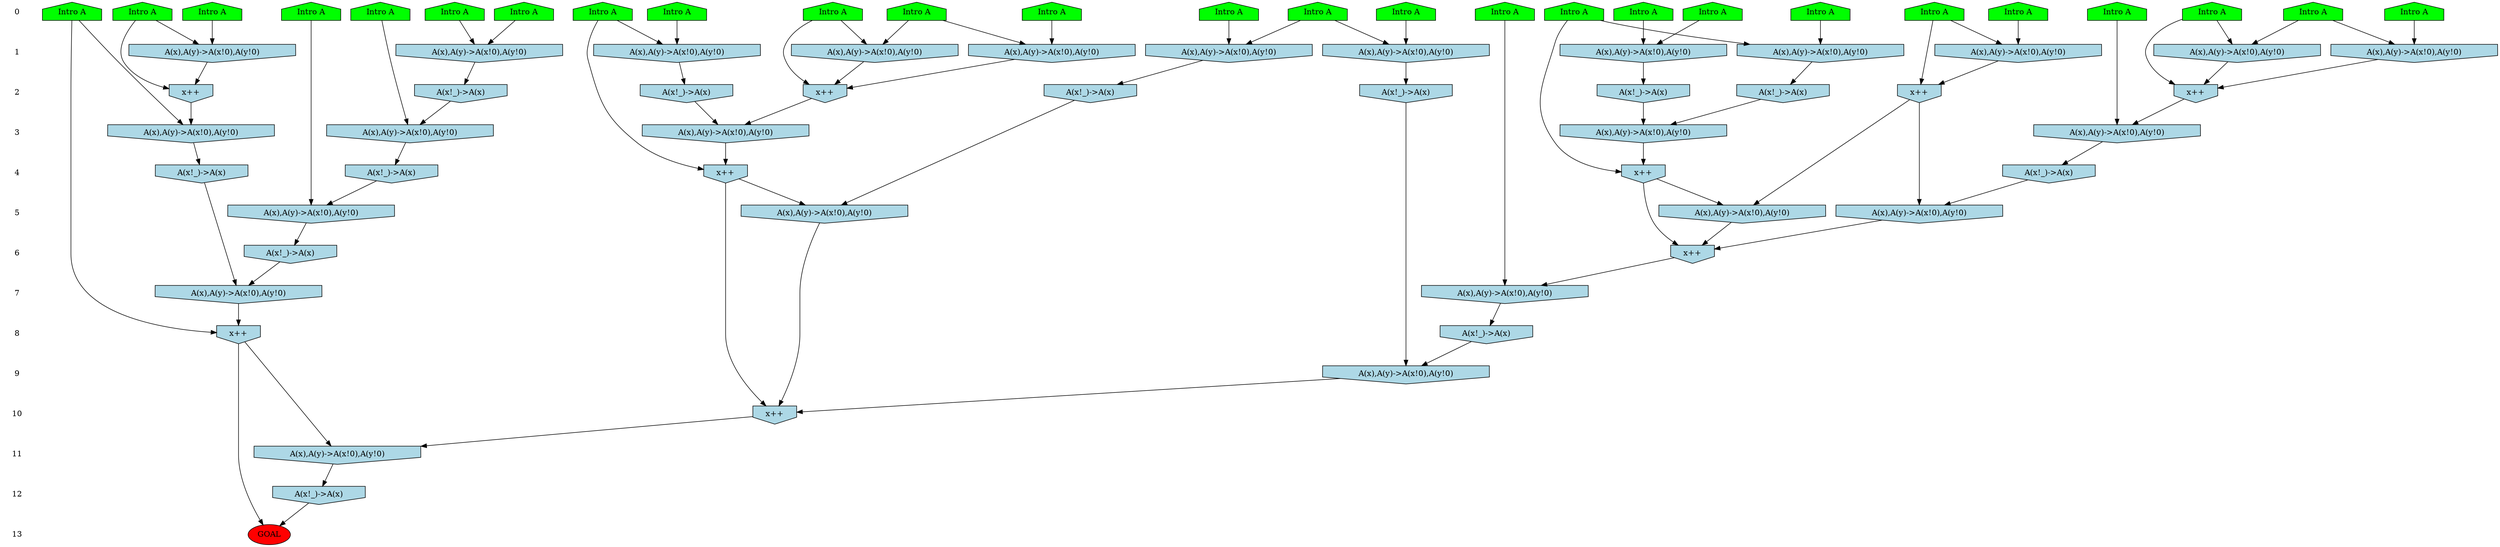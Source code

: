 /* Compression of 1 causal flows obtained in average at 2.567616E+00 t.u */
/* Compressed causal flows were: [782] */
digraph G{
 ranksep=.5 ; 
{ rank = same ; "0" [shape=plaintext] ; node_1 [label ="Intro A", shape=house, style=filled, fillcolor=green] ;
node_2 [label ="Intro A", shape=house, style=filled, fillcolor=green] ;
node_3 [label ="Intro A", shape=house, style=filled, fillcolor=green] ;
node_4 [label ="Intro A", shape=house, style=filled, fillcolor=green] ;
node_5 [label ="Intro A", shape=house, style=filled, fillcolor=green] ;
node_6 [label ="Intro A", shape=house, style=filled, fillcolor=green] ;
node_7 [label ="Intro A", shape=house, style=filled, fillcolor=green] ;
node_8 [label ="Intro A", shape=house, style=filled, fillcolor=green] ;
node_9 [label ="Intro A", shape=house, style=filled, fillcolor=green] ;
node_10 [label ="Intro A", shape=house, style=filled, fillcolor=green] ;
node_11 [label ="Intro A", shape=house, style=filled, fillcolor=green] ;
node_12 [label ="Intro A", shape=house, style=filled, fillcolor=green] ;
node_13 [label ="Intro A", shape=house, style=filled, fillcolor=green] ;
node_14 [label ="Intro A", shape=house, style=filled, fillcolor=green] ;
node_15 [label ="Intro A", shape=house, style=filled, fillcolor=green] ;
node_16 [label ="Intro A", shape=house, style=filled, fillcolor=green] ;
node_17 [label ="Intro A", shape=house, style=filled, fillcolor=green] ;
node_18 [label ="Intro A", shape=house, style=filled, fillcolor=green] ;
node_19 [label ="Intro A", shape=house, style=filled, fillcolor=green] ;
node_20 [label ="Intro A", shape=house, style=filled, fillcolor=green] ;
node_21 [label ="Intro A", shape=house, style=filled, fillcolor=green] ;
node_22 [label ="Intro A", shape=house, style=filled, fillcolor=green] ;
node_23 [label ="Intro A", shape=house, style=filled, fillcolor=green] ;
node_24 [label ="Intro A", shape=house, style=filled, fillcolor=green] ;
node_25 [label ="Intro A", shape=house, style=filled, fillcolor=green] ;
node_26 [label ="Intro A", shape=house, style=filled, fillcolor=green] ;
}
{ rank = same ; "1" [shape=plaintext] ; node_27 [label="A(x),A(y)->A(x!0),A(y!0)", shape=invhouse, style=filled, fillcolor = lightblue] ;
node_28 [label="A(x),A(y)->A(x!0),A(y!0)", shape=invhouse, style=filled, fillcolor = lightblue] ;
node_29 [label="A(x),A(y)->A(x!0),A(y!0)", shape=invhouse, style=filled, fillcolor = lightblue] ;
node_30 [label="A(x),A(y)->A(x!0),A(y!0)", shape=invhouse, style=filled, fillcolor = lightblue] ;
node_31 [label="A(x),A(y)->A(x!0),A(y!0)", shape=invhouse, style=filled, fillcolor = lightblue] ;
node_32 [label="A(x),A(y)->A(x!0),A(y!0)", shape=invhouse, style=filled, fillcolor = lightblue] ;
node_33 [label="A(x),A(y)->A(x!0),A(y!0)", shape=invhouse, style=filled, fillcolor = lightblue] ;
node_34 [label="A(x),A(y)->A(x!0),A(y!0)", shape=invhouse, style=filled, fillcolor = lightblue] ;
node_37 [label="A(x),A(y)->A(x!0),A(y!0)", shape=invhouse, style=filled, fillcolor = lightblue] ;
node_38 [label="A(x),A(y)->A(x!0),A(y!0)", shape=invhouse, style=filled, fillcolor = lightblue] ;
node_41 [label="A(x),A(y)->A(x!0),A(y!0)", shape=invhouse, style=filled, fillcolor = lightblue] ;
node_51 [label="A(x),A(y)->A(x!0),A(y!0)", shape=invhouse, style=filled, fillcolor = lightblue] ;
}
{ rank = same ; "2" [shape=plaintext] ; node_35 [label="x++", shape=invhouse, style=filled, fillcolor = lightblue] ;
node_36 [label="A(x!_)->A(x)", shape=invhouse, style=filled, fillcolor = lightblue] ;
node_39 [label="x++", shape=invhouse, style=filled, fillcolor = lightblue] ;
node_40 [label="A(x!_)->A(x)", shape=invhouse, style=filled, fillcolor = lightblue] ;
node_42 [label="A(x!_)->A(x)", shape=invhouse, style=filled, fillcolor = lightblue] ;
node_45 [label="x++", shape=invhouse, style=filled, fillcolor = lightblue] ;
node_46 [label="A(x!_)->A(x)", shape=invhouse, style=filled, fillcolor = lightblue] ;
node_47 [label="x++", shape=invhouse, style=filled, fillcolor = lightblue] ;
node_48 [label="A(x!_)->A(x)", shape=invhouse, style=filled, fillcolor = lightblue] ;
node_66 [label="A(x!_)->A(x)", shape=invhouse, style=filled, fillcolor = lightblue] ;
}
{ rank = same ; "3" [shape=plaintext] ; node_43 [label="A(x),A(y)->A(x!0),A(y!0)", shape=invhouse, style=filled, fillcolor = lightblue] ;
node_49 [label="A(x),A(y)->A(x!0),A(y!0)", shape=invhouse, style=filled, fillcolor = lightblue] ;
node_50 [label="A(x),A(y)->A(x!0),A(y!0)", shape=invhouse, style=filled, fillcolor = lightblue] ;
node_52 [label="A(x),A(y)->A(x!0),A(y!0)", shape=invhouse, style=filled, fillcolor = lightblue] ;
node_55 [label="A(x),A(y)->A(x!0),A(y!0)", shape=invhouse, style=filled, fillcolor = lightblue] ;
}
{ rank = same ; "4" [shape=plaintext] ; node_44 [label="x++", shape=invhouse, style=filled, fillcolor = lightblue] ;
node_53 [label="A(x!_)->A(x)", shape=invhouse, style=filled, fillcolor = lightblue] ;
node_57 [label="A(x!_)->A(x)", shape=invhouse, style=filled, fillcolor = lightblue] ;
node_59 [label="A(x!_)->A(x)", shape=invhouse, style=filled, fillcolor = lightblue] ;
node_62 [label="x++", shape=invhouse, style=filled, fillcolor = lightblue] ;
}
{ rank = same ; "5" [shape=plaintext] ; node_54 [label="A(x),A(y)->A(x!0),A(y!0)", shape=invhouse, style=filled, fillcolor = lightblue] ;
node_56 [label="A(x),A(y)->A(x!0),A(y!0)", shape=invhouse, style=filled, fillcolor = lightblue] ;
node_60 [label="A(x),A(y)->A(x!0),A(y!0)", shape=invhouse, style=filled, fillcolor = lightblue] ;
node_65 [label="A(x),A(y)->A(x!0),A(y!0)", shape=invhouse, style=filled, fillcolor = lightblue] ;
}
{ rank = same ; "6" [shape=plaintext] ; node_58 [label="x++", shape=invhouse, style=filled, fillcolor = lightblue] ;
node_61 [label="A(x!_)->A(x)", shape=invhouse, style=filled, fillcolor = lightblue] ;
}
{ rank = same ; "7" [shape=plaintext] ; node_63 [label="A(x),A(y)->A(x!0),A(y!0)", shape=invhouse, style=filled, fillcolor = lightblue] ;
node_64 [label="A(x),A(y)->A(x!0),A(y!0)", shape=invhouse, style=filled, fillcolor = lightblue] ;
}
{ rank = same ; "8" [shape=plaintext] ; node_67 [label="A(x!_)->A(x)", shape=invhouse, style=filled, fillcolor = lightblue] ;
node_70 [label="x++", shape=invhouse, style=filled, fillcolor = lightblue] ;
}
{ rank = same ; "9" [shape=plaintext] ; node_68 [label="A(x),A(y)->A(x!0),A(y!0)", shape=invhouse, style=filled, fillcolor = lightblue] ;
}
{ rank = same ; "10" [shape=plaintext] ; node_69 [label="x++", shape=invhouse, style=filled, fillcolor = lightblue] ;
}
{ rank = same ; "11" [shape=plaintext] ; node_71 [label="A(x),A(y)->A(x!0),A(y!0)", shape=invhouse, style=filled, fillcolor = lightblue] ;
}
{ rank = same ; "12" [shape=plaintext] ; node_72 [label="A(x!_)->A(x)", shape=invhouse, style=filled, fillcolor = lightblue] ;
}
{ rank = same ; "13" [shape=plaintext] ; node_73 [label ="GOAL", style=filled, fillcolor=red] ;
}
"0" -> "1" [style="invis"]; 
"1" -> "2" [style="invis"]; 
"2" -> "3" [style="invis"]; 
"3" -> "4" [style="invis"]; 
"4" -> "5" [style="invis"]; 
"5" -> "6" [style="invis"]; 
"6" -> "7" [style="invis"]; 
"7" -> "8" [style="invis"]; 
"8" -> "9" [style="invis"]; 
"9" -> "10" [style="invis"]; 
"10" -> "11" [style="invis"]; 
"11" -> "12" [style="invis"]; 
"12" -> "13" [style="invis"]; 
node_19 -> node_27
node_23 -> node_27
node_1 -> node_28
node_24 -> node_28
node_2 -> node_29
node_20 -> node_29
node_6 -> node_30
node_12 -> node_30
node_9 -> node_31
node_10 -> node_31
node_5 -> node_32
node_11 -> node_32
node_18 -> node_33
node_25 -> node_33
node_4 -> node_34
node_7 -> node_34
node_19 -> node_35
node_27 -> node_35
node_32 -> node_36
node_13 -> node_37
node_16 -> node_37
node_14 -> node_38
node_18 -> node_38
node_7 -> node_39
node_34 -> node_39
node_29 -> node_40
node_8 -> node_41
node_16 -> node_41
node_28 -> node_42
node_36 -> node_43
node_42 -> node_43
node_1 -> node_44
node_43 -> node_44
node_13 -> node_45
node_37 -> node_45
node_41 -> node_45
node_30 -> node_46
node_14 -> node_47
node_33 -> node_47
node_38 -> node_47
node_31 -> node_48
node_3 -> node_49
node_47 -> node_49
node_17 -> node_50
node_39 -> node_50
node_6 -> node_51
node_15 -> node_51
node_40 -> node_52
node_45 -> node_52
node_49 -> node_53
node_35 -> node_54
node_44 -> node_54
node_21 -> node_55
node_48 -> node_55
node_35 -> node_56
node_53 -> node_56
node_55 -> node_57
node_44 -> node_58
node_54 -> node_58
node_56 -> node_58
node_50 -> node_59
node_26 -> node_60
node_57 -> node_60
node_60 -> node_61
node_20 -> node_62
node_52 -> node_62
node_22 -> node_63
node_58 -> node_63
node_59 -> node_64
node_61 -> node_64
node_46 -> node_65
node_62 -> node_65
node_51 -> node_66
node_63 -> node_67
node_66 -> node_68
node_67 -> node_68
node_62 -> node_69
node_65 -> node_69
node_68 -> node_69
node_17 -> node_70
node_64 -> node_70
node_69 -> node_71
node_70 -> node_71
node_71 -> node_72
node_70 -> node_73
node_72 -> node_73
}
/*
 Dot generation time: 0.000250
*/